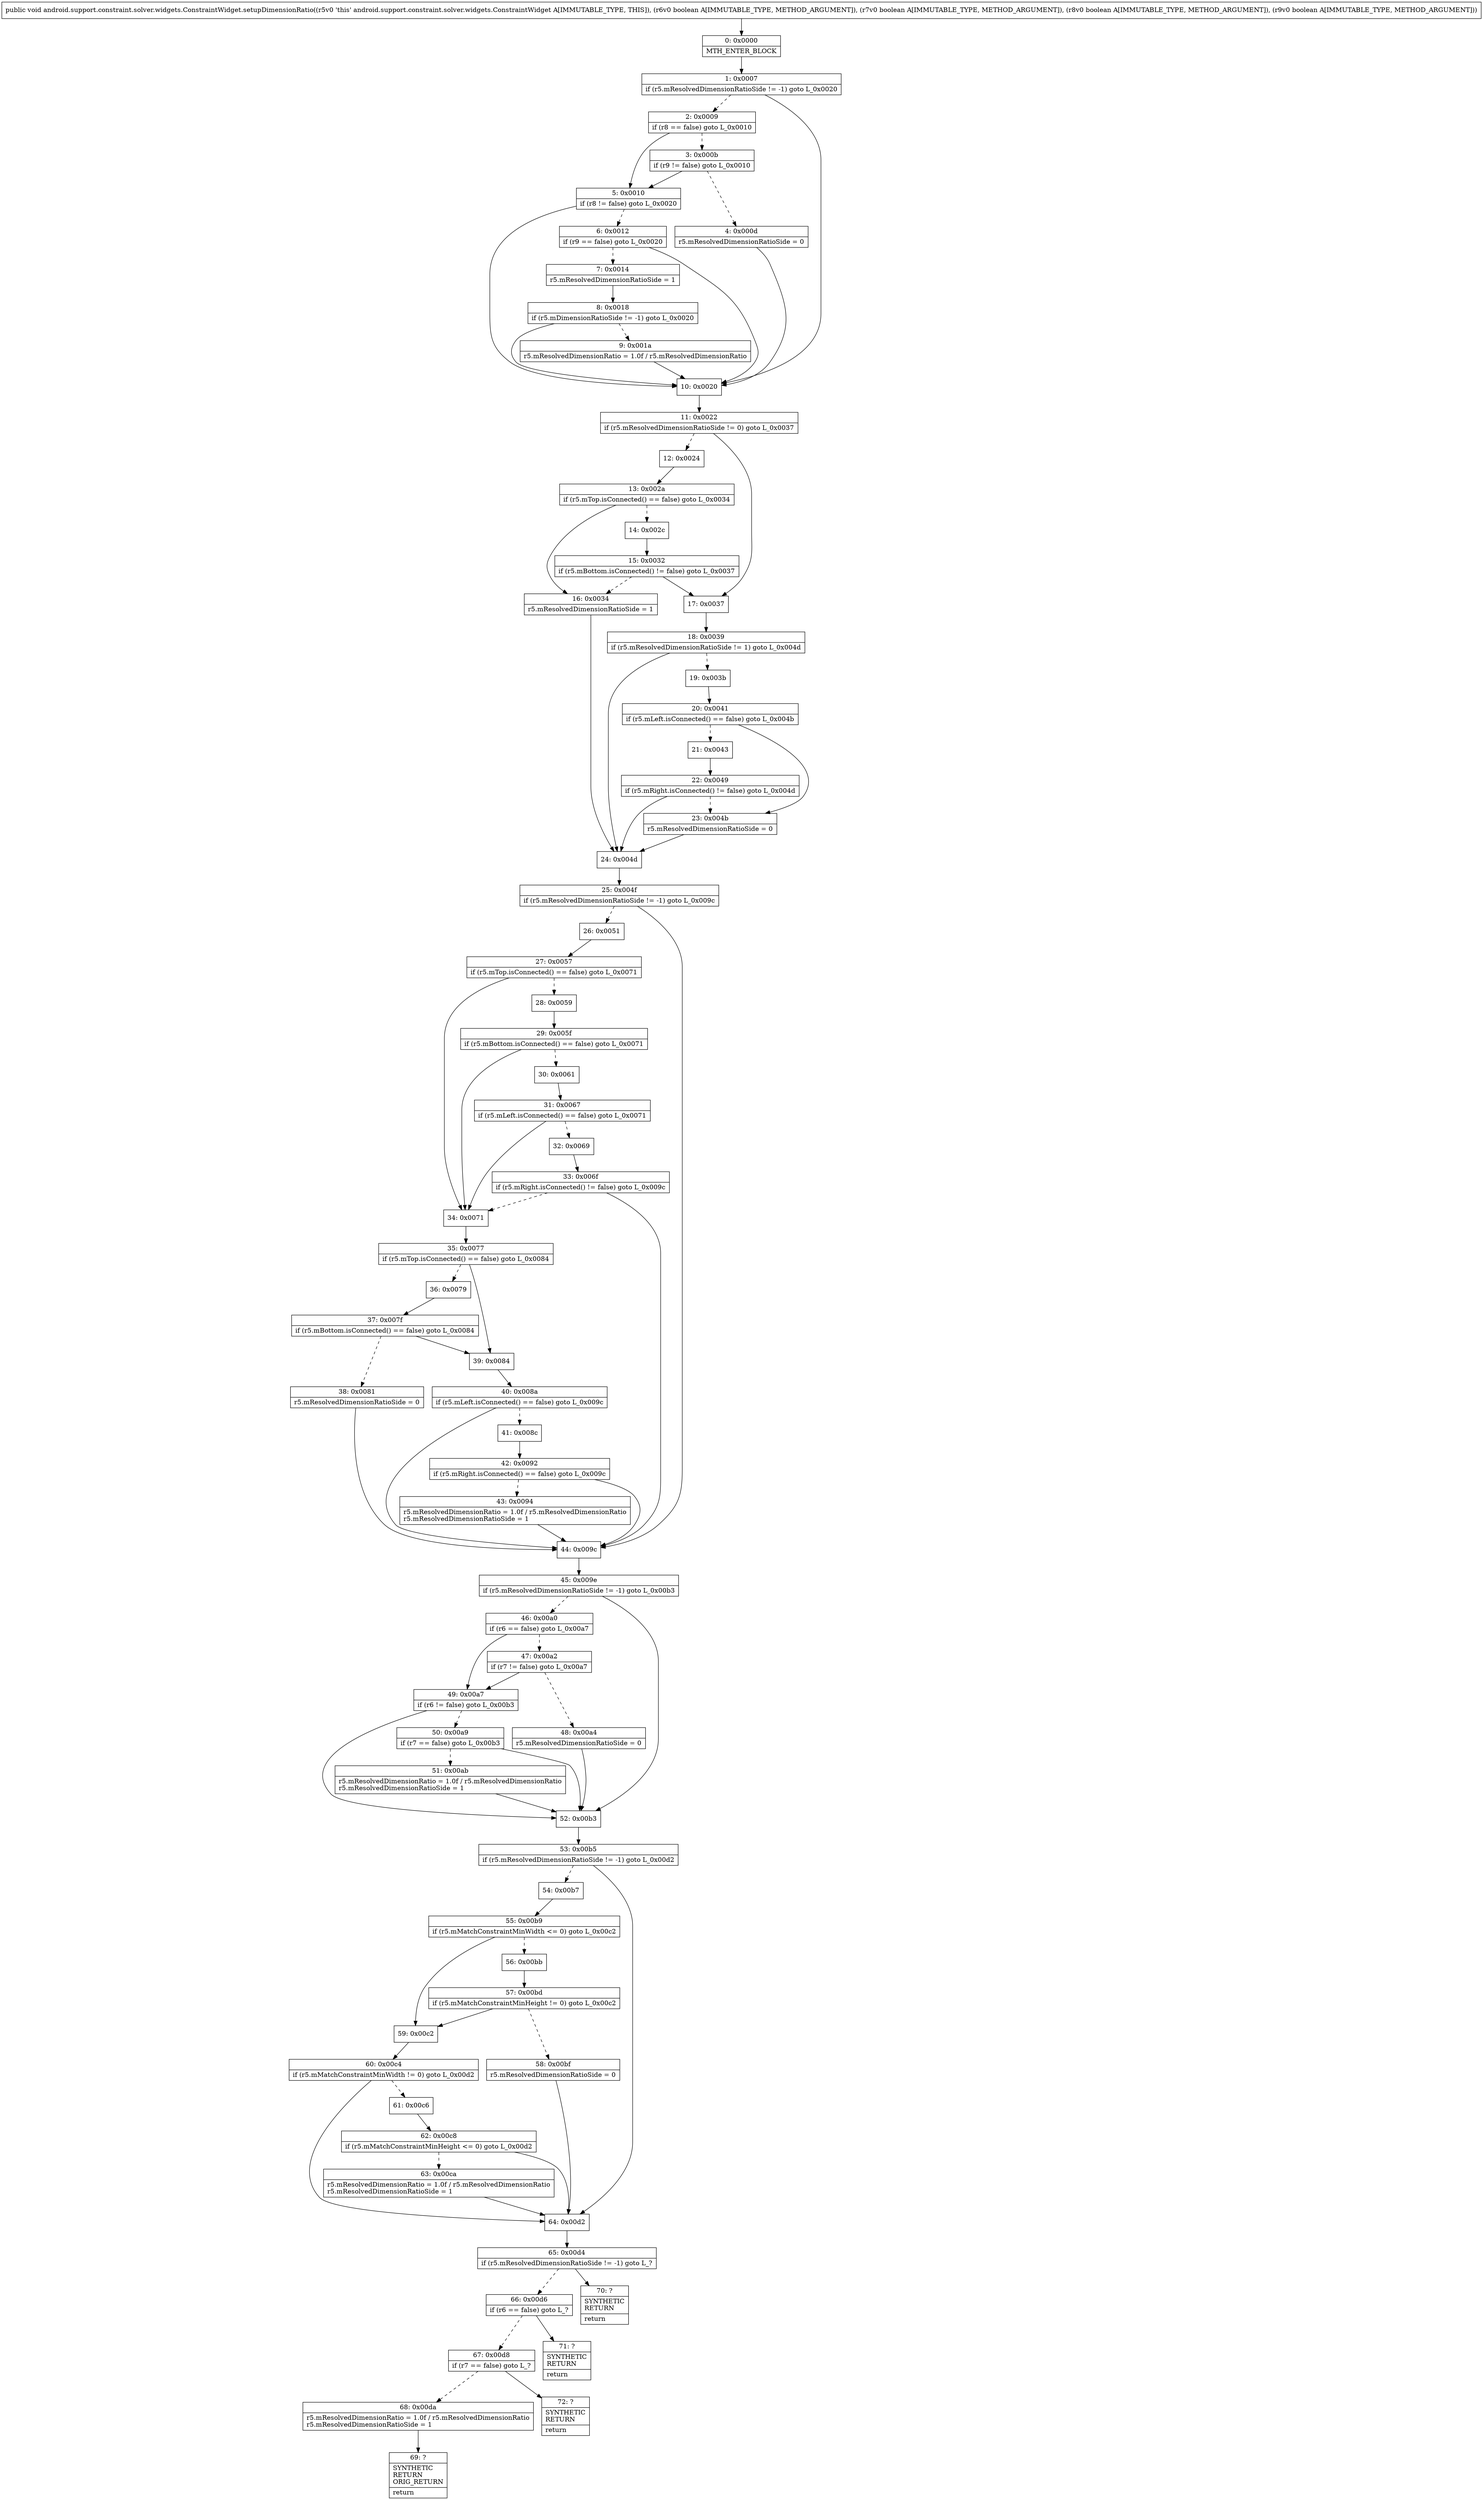 digraph "CFG forandroid.support.constraint.solver.widgets.ConstraintWidget.setupDimensionRatio(ZZZZ)V" {
Node_0 [shape=record,label="{0\:\ 0x0000|MTH_ENTER_BLOCK\l}"];
Node_1 [shape=record,label="{1\:\ 0x0007|if (r5.mResolvedDimensionRatioSide != \-1) goto L_0x0020\l}"];
Node_2 [shape=record,label="{2\:\ 0x0009|if (r8 == false) goto L_0x0010\l}"];
Node_3 [shape=record,label="{3\:\ 0x000b|if (r9 != false) goto L_0x0010\l}"];
Node_4 [shape=record,label="{4\:\ 0x000d|r5.mResolvedDimensionRatioSide = 0\l}"];
Node_5 [shape=record,label="{5\:\ 0x0010|if (r8 != false) goto L_0x0020\l}"];
Node_6 [shape=record,label="{6\:\ 0x0012|if (r9 == false) goto L_0x0020\l}"];
Node_7 [shape=record,label="{7\:\ 0x0014|r5.mResolvedDimensionRatioSide = 1\l}"];
Node_8 [shape=record,label="{8\:\ 0x0018|if (r5.mDimensionRatioSide != \-1) goto L_0x0020\l}"];
Node_9 [shape=record,label="{9\:\ 0x001a|r5.mResolvedDimensionRatio = 1.0f \/ r5.mResolvedDimensionRatio\l}"];
Node_10 [shape=record,label="{10\:\ 0x0020}"];
Node_11 [shape=record,label="{11\:\ 0x0022|if (r5.mResolvedDimensionRatioSide != 0) goto L_0x0037\l}"];
Node_12 [shape=record,label="{12\:\ 0x0024}"];
Node_13 [shape=record,label="{13\:\ 0x002a|if (r5.mTop.isConnected() == false) goto L_0x0034\l}"];
Node_14 [shape=record,label="{14\:\ 0x002c}"];
Node_15 [shape=record,label="{15\:\ 0x0032|if (r5.mBottom.isConnected() != false) goto L_0x0037\l}"];
Node_16 [shape=record,label="{16\:\ 0x0034|r5.mResolvedDimensionRatioSide = 1\l}"];
Node_17 [shape=record,label="{17\:\ 0x0037}"];
Node_18 [shape=record,label="{18\:\ 0x0039|if (r5.mResolvedDimensionRatioSide != 1) goto L_0x004d\l}"];
Node_19 [shape=record,label="{19\:\ 0x003b}"];
Node_20 [shape=record,label="{20\:\ 0x0041|if (r5.mLeft.isConnected() == false) goto L_0x004b\l}"];
Node_21 [shape=record,label="{21\:\ 0x0043}"];
Node_22 [shape=record,label="{22\:\ 0x0049|if (r5.mRight.isConnected() != false) goto L_0x004d\l}"];
Node_23 [shape=record,label="{23\:\ 0x004b|r5.mResolvedDimensionRatioSide = 0\l}"];
Node_24 [shape=record,label="{24\:\ 0x004d}"];
Node_25 [shape=record,label="{25\:\ 0x004f|if (r5.mResolvedDimensionRatioSide != \-1) goto L_0x009c\l}"];
Node_26 [shape=record,label="{26\:\ 0x0051}"];
Node_27 [shape=record,label="{27\:\ 0x0057|if (r5.mTop.isConnected() == false) goto L_0x0071\l}"];
Node_28 [shape=record,label="{28\:\ 0x0059}"];
Node_29 [shape=record,label="{29\:\ 0x005f|if (r5.mBottom.isConnected() == false) goto L_0x0071\l}"];
Node_30 [shape=record,label="{30\:\ 0x0061}"];
Node_31 [shape=record,label="{31\:\ 0x0067|if (r5.mLeft.isConnected() == false) goto L_0x0071\l}"];
Node_32 [shape=record,label="{32\:\ 0x0069}"];
Node_33 [shape=record,label="{33\:\ 0x006f|if (r5.mRight.isConnected() != false) goto L_0x009c\l}"];
Node_34 [shape=record,label="{34\:\ 0x0071}"];
Node_35 [shape=record,label="{35\:\ 0x0077|if (r5.mTop.isConnected() == false) goto L_0x0084\l}"];
Node_36 [shape=record,label="{36\:\ 0x0079}"];
Node_37 [shape=record,label="{37\:\ 0x007f|if (r5.mBottom.isConnected() == false) goto L_0x0084\l}"];
Node_38 [shape=record,label="{38\:\ 0x0081|r5.mResolvedDimensionRatioSide = 0\l}"];
Node_39 [shape=record,label="{39\:\ 0x0084}"];
Node_40 [shape=record,label="{40\:\ 0x008a|if (r5.mLeft.isConnected() == false) goto L_0x009c\l}"];
Node_41 [shape=record,label="{41\:\ 0x008c}"];
Node_42 [shape=record,label="{42\:\ 0x0092|if (r5.mRight.isConnected() == false) goto L_0x009c\l}"];
Node_43 [shape=record,label="{43\:\ 0x0094|r5.mResolvedDimensionRatio = 1.0f \/ r5.mResolvedDimensionRatio\lr5.mResolvedDimensionRatioSide = 1\l}"];
Node_44 [shape=record,label="{44\:\ 0x009c}"];
Node_45 [shape=record,label="{45\:\ 0x009e|if (r5.mResolvedDimensionRatioSide != \-1) goto L_0x00b3\l}"];
Node_46 [shape=record,label="{46\:\ 0x00a0|if (r6 == false) goto L_0x00a7\l}"];
Node_47 [shape=record,label="{47\:\ 0x00a2|if (r7 != false) goto L_0x00a7\l}"];
Node_48 [shape=record,label="{48\:\ 0x00a4|r5.mResolvedDimensionRatioSide = 0\l}"];
Node_49 [shape=record,label="{49\:\ 0x00a7|if (r6 != false) goto L_0x00b3\l}"];
Node_50 [shape=record,label="{50\:\ 0x00a9|if (r7 == false) goto L_0x00b3\l}"];
Node_51 [shape=record,label="{51\:\ 0x00ab|r5.mResolvedDimensionRatio = 1.0f \/ r5.mResolvedDimensionRatio\lr5.mResolvedDimensionRatioSide = 1\l}"];
Node_52 [shape=record,label="{52\:\ 0x00b3}"];
Node_53 [shape=record,label="{53\:\ 0x00b5|if (r5.mResolvedDimensionRatioSide != \-1) goto L_0x00d2\l}"];
Node_54 [shape=record,label="{54\:\ 0x00b7}"];
Node_55 [shape=record,label="{55\:\ 0x00b9|if (r5.mMatchConstraintMinWidth \<= 0) goto L_0x00c2\l}"];
Node_56 [shape=record,label="{56\:\ 0x00bb}"];
Node_57 [shape=record,label="{57\:\ 0x00bd|if (r5.mMatchConstraintMinHeight != 0) goto L_0x00c2\l}"];
Node_58 [shape=record,label="{58\:\ 0x00bf|r5.mResolvedDimensionRatioSide = 0\l}"];
Node_59 [shape=record,label="{59\:\ 0x00c2}"];
Node_60 [shape=record,label="{60\:\ 0x00c4|if (r5.mMatchConstraintMinWidth != 0) goto L_0x00d2\l}"];
Node_61 [shape=record,label="{61\:\ 0x00c6}"];
Node_62 [shape=record,label="{62\:\ 0x00c8|if (r5.mMatchConstraintMinHeight \<= 0) goto L_0x00d2\l}"];
Node_63 [shape=record,label="{63\:\ 0x00ca|r5.mResolvedDimensionRatio = 1.0f \/ r5.mResolvedDimensionRatio\lr5.mResolvedDimensionRatioSide = 1\l}"];
Node_64 [shape=record,label="{64\:\ 0x00d2}"];
Node_65 [shape=record,label="{65\:\ 0x00d4|if (r5.mResolvedDimensionRatioSide != \-1) goto L_?\l}"];
Node_66 [shape=record,label="{66\:\ 0x00d6|if (r6 == false) goto L_?\l}"];
Node_67 [shape=record,label="{67\:\ 0x00d8|if (r7 == false) goto L_?\l}"];
Node_68 [shape=record,label="{68\:\ 0x00da|r5.mResolvedDimensionRatio = 1.0f \/ r5.mResolvedDimensionRatio\lr5.mResolvedDimensionRatioSide = 1\l}"];
Node_69 [shape=record,label="{69\:\ ?|SYNTHETIC\lRETURN\lORIG_RETURN\l|return\l}"];
Node_70 [shape=record,label="{70\:\ ?|SYNTHETIC\lRETURN\l|return\l}"];
Node_71 [shape=record,label="{71\:\ ?|SYNTHETIC\lRETURN\l|return\l}"];
Node_72 [shape=record,label="{72\:\ ?|SYNTHETIC\lRETURN\l|return\l}"];
MethodNode[shape=record,label="{public void android.support.constraint.solver.widgets.ConstraintWidget.setupDimensionRatio((r5v0 'this' android.support.constraint.solver.widgets.ConstraintWidget A[IMMUTABLE_TYPE, THIS]), (r6v0 boolean A[IMMUTABLE_TYPE, METHOD_ARGUMENT]), (r7v0 boolean A[IMMUTABLE_TYPE, METHOD_ARGUMENT]), (r8v0 boolean A[IMMUTABLE_TYPE, METHOD_ARGUMENT]), (r9v0 boolean A[IMMUTABLE_TYPE, METHOD_ARGUMENT])) }"];
MethodNode -> Node_0;
Node_0 -> Node_1;
Node_1 -> Node_2[style=dashed];
Node_1 -> Node_10;
Node_2 -> Node_3[style=dashed];
Node_2 -> Node_5;
Node_3 -> Node_4[style=dashed];
Node_3 -> Node_5;
Node_4 -> Node_10;
Node_5 -> Node_6[style=dashed];
Node_5 -> Node_10;
Node_6 -> Node_7[style=dashed];
Node_6 -> Node_10;
Node_7 -> Node_8;
Node_8 -> Node_9[style=dashed];
Node_8 -> Node_10;
Node_9 -> Node_10;
Node_10 -> Node_11;
Node_11 -> Node_12[style=dashed];
Node_11 -> Node_17;
Node_12 -> Node_13;
Node_13 -> Node_14[style=dashed];
Node_13 -> Node_16;
Node_14 -> Node_15;
Node_15 -> Node_16[style=dashed];
Node_15 -> Node_17;
Node_16 -> Node_24;
Node_17 -> Node_18;
Node_18 -> Node_19[style=dashed];
Node_18 -> Node_24;
Node_19 -> Node_20;
Node_20 -> Node_21[style=dashed];
Node_20 -> Node_23;
Node_21 -> Node_22;
Node_22 -> Node_23[style=dashed];
Node_22 -> Node_24;
Node_23 -> Node_24;
Node_24 -> Node_25;
Node_25 -> Node_26[style=dashed];
Node_25 -> Node_44;
Node_26 -> Node_27;
Node_27 -> Node_28[style=dashed];
Node_27 -> Node_34;
Node_28 -> Node_29;
Node_29 -> Node_30[style=dashed];
Node_29 -> Node_34;
Node_30 -> Node_31;
Node_31 -> Node_32[style=dashed];
Node_31 -> Node_34;
Node_32 -> Node_33;
Node_33 -> Node_34[style=dashed];
Node_33 -> Node_44;
Node_34 -> Node_35;
Node_35 -> Node_36[style=dashed];
Node_35 -> Node_39;
Node_36 -> Node_37;
Node_37 -> Node_38[style=dashed];
Node_37 -> Node_39;
Node_38 -> Node_44;
Node_39 -> Node_40;
Node_40 -> Node_41[style=dashed];
Node_40 -> Node_44;
Node_41 -> Node_42;
Node_42 -> Node_43[style=dashed];
Node_42 -> Node_44;
Node_43 -> Node_44;
Node_44 -> Node_45;
Node_45 -> Node_46[style=dashed];
Node_45 -> Node_52;
Node_46 -> Node_47[style=dashed];
Node_46 -> Node_49;
Node_47 -> Node_48[style=dashed];
Node_47 -> Node_49;
Node_48 -> Node_52;
Node_49 -> Node_50[style=dashed];
Node_49 -> Node_52;
Node_50 -> Node_51[style=dashed];
Node_50 -> Node_52;
Node_51 -> Node_52;
Node_52 -> Node_53;
Node_53 -> Node_54[style=dashed];
Node_53 -> Node_64;
Node_54 -> Node_55;
Node_55 -> Node_56[style=dashed];
Node_55 -> Node_59;
Node_56 -> Node_57;
Node_57 -> Node_58[style=dashed];
Node_57 -> Node_59;
Node_58 -> Node_64;
Node_59 -> Node_60;
Node_60 -> Node_61[style=dashed];
Node_60 -> Node_64;
Node_61 -> Node_62;
Node_62 -> Node_63[style=dashed];
Node_62 -> Node_64;
Node_63 -> Node_64;
Node_64 -> Node_65;
Node_65 -> Node_66[style=dashed];
Node_65 -> Node_70;
Node_66 -> Node_67[style=dashed];
Node_66 -> Node_71;
Node_67 -> Node_68[style=dashed];
Node_67 -> Node_72;
Node_68 -> Node_69;
}


